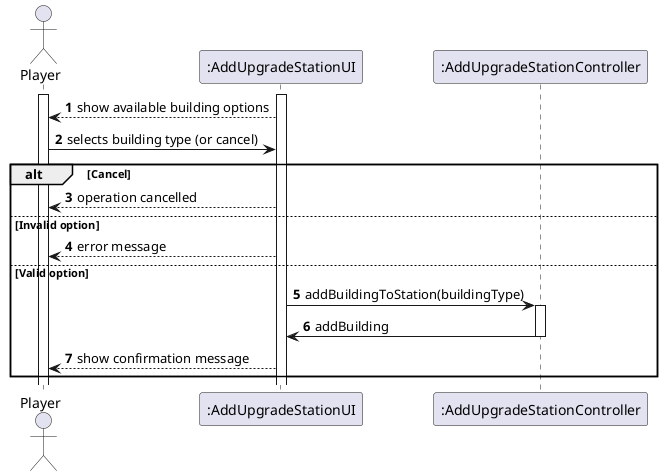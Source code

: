 @startuml
actor "Player" as PLY
participant ":AddUpgradeStationUI" as UI
participant ":AddUpgradeStationController" as CTRL

autonumber
activate PLY
activate UI
UI --> PLY : show available building options
PLY -> UI : selects building type (or cancel)

alt Cancel
    UI --> PLY : operation cancelled
else Invalid option
    UI --> PLY : error message
else Valid option
    UI -> CTRL : addBuildingToStation(buildingType)
    activate CTRL
    CTRL -> UI : addBuilding
    deactivate CTRL
    UI --> PLY : show confirmation message
end
@enduml
